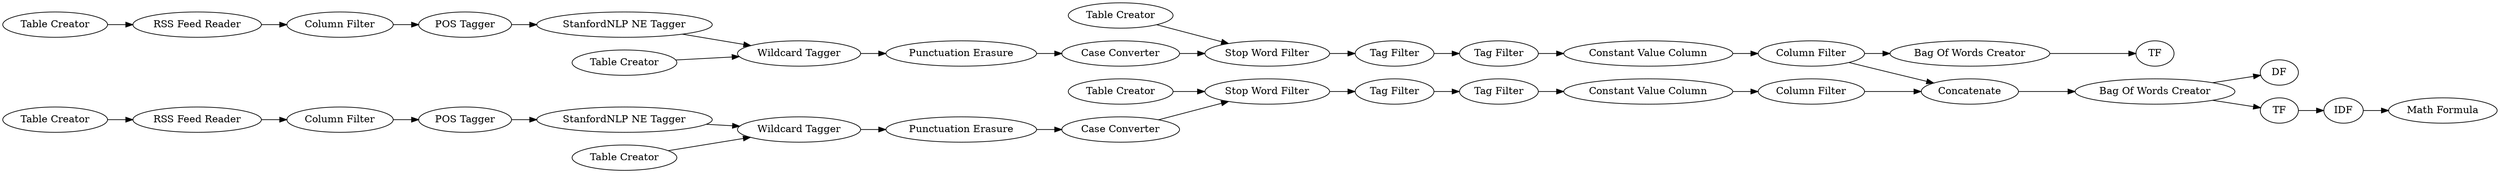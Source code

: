 digraph {
	"5243107476411006920_33" [label=Concatenate]
	"8240651626647635333_7" [label="POS Tagger"]
	"7140042537286208498_15" [label="Stop Word Filter"]
	"5243107476411006920_38" [label="Math Formula"]
	"-3096949668470414879_12" [label="Constant Value Column"]
	"5243107476411006920_36" [label=IDF]
	"-3096949668470414879_28" [label="Stop Word Filter"]
	"5243107476411006920_35" [label="Bag Of Words Creator"]
	"7140042537286208498_17" [label="Tag Filter"]
	"-1736875478477030159_10" [label="Wildcard Tagger"]
	"-1736875478477030159_42" [label="Table Creator"]
	"-3096949668470414879_26" [label="Tag Filter"]
	"7140042537286208498_20" [label="Tag Filter"]
	"-3096949668470414879_27" [label="Punctuation Erasure"]
	"-1736875478477030159_9" [label="StanfordNLP NE Tagger"]
	"5243107476411006920_34" [label=DF]
	"8240651626647635333_9" [label="StanfordNLP NE Tagger"]
	"7140042537286208498_19" [label="Table Creator"]
	"-1736875478477030159_53" [label="RSS Feed Reader"]
	"7140042537286208498_23" [label="Constant Value Column"]
	"-1736875478477030159_60" [label="Column Filter"]
	"-1736875478477030159_7" [label="POS Tagger"]
	"5243107476411006920_63" [label="Bag Of Words Creator"]
	"5243107476411006920_62" [label=TF]
	"5243107476411006920_37" [label=TF]
	"-3096949668470414879_25" [label="Table Creator"]
	"8240651626647635333_10" [label="Wildcard Tagger"]
	"8240651626647635333_53" [label="RSS Feed Reader"]
	"-3096949668470414879_31" [label="Tag Filter"]
	"7140042537286208498_24" [label="Column Filter"]
	"7140042537286208498_12" [label="Punctuation Erasure"]
	"-3096949668470414879_32" [label="Column Filter"]
	"8240651626647635333_42" [label="Table Creator"]
	"-1736875478477030159_11" [label="Table Creator"]
	"8240651626647635333_60" [label="Column Filter"]
	"8240651626647635333_11" [label="Table Creator"]
	"-3096949668470414879_29" [label="Case Converter"]
	"7140042537286208498_16" [label="Case Converter"]
	"7140042537286208498_15" -> "7140042537286208498_17"
	"-1736875478477030159_11" -> "-1736875478477030159_10"
	"7140042537286208498_16" -> "7140042537286208498_15"
	"7140042537286208498_20" -> "7140042537286208498_23"
	"8240651626647635333_53" -> "8240651626647635333_60"
	"7140042537286208498_23" -> "7140042537286208498_24"
	"8240651626647635333_42" -> "8240651626647635333_53"
	"-3096949668470414879_28" -> "-3096949668470414879_26"
	"8240651626647635333_7" -> "8240651626647635333_9"
	"8240651626647635333_9" -> "8240651626647635333_10"
	"7140042537286208498_24" -> "5243107476411006920_63"
	"5243107476411006920_36" -> "5243107476411006920_38"
	"-1736875478477030159_9" -> "-1736875478477030159_10"
	"-3096949668470414879_26" -> "-3096949668470414879_31"
	"-1736875478477030159_7" -> "-1736875478477030159_9"
	"5243107476411006920_37" -> "5243107476411006920_36"
	"-1736875478477030159_60" -> "-1736875478477030159_7"
	"-3096949668470414879_31" -> "-3096949668470414879_12"
	"-3096949668470414879_25" -> "-3096949668470414879_28"
	"8240651626647635333_10" -> "7140042537286208498_12"
	"-3096949668470414879_29" -> "-3096949668470414879_28"
	"8240651626647635333_60" -> "8240651626647635333_7"
	"7140042537286208498_19" -> "7140042537286208498_15"
	"-3096949668470414879_27" -> "-3096949668470414879_29"
	"-1736875478477030159_53" -> "-1736875478477030159_60"
	"5243107476411006920_35" -> "5243107476411006920_37"
	"-3096949668470414879_12" -> "-3096949668470414879_32"
	"-1736875478477030159_10" -> "-3096949668470414879_27"
	"5243107476411006920_33" -> "5243107476411006920_35"
	"-1736875478477030159_42" -> "-1736875478477030159_53"
	"-3096949668470414879_32" -> "5243107476411006920_33"
	"7140042537286208498_24" -> "5243107476411006920_33"
	"8240651626647635333_11" -> "8240651626647635333_10"
	"5243107476411006920_35" -> "5243107476411006920_34"
	"7140042537286208498_12" -> "7140042537286208498_16"
	"7140042537286208498_17" -> "7140042537286208498_20"
	"5243107476411006920_63" -> "5243107476411006920_62"
	rankdir=LR
}
